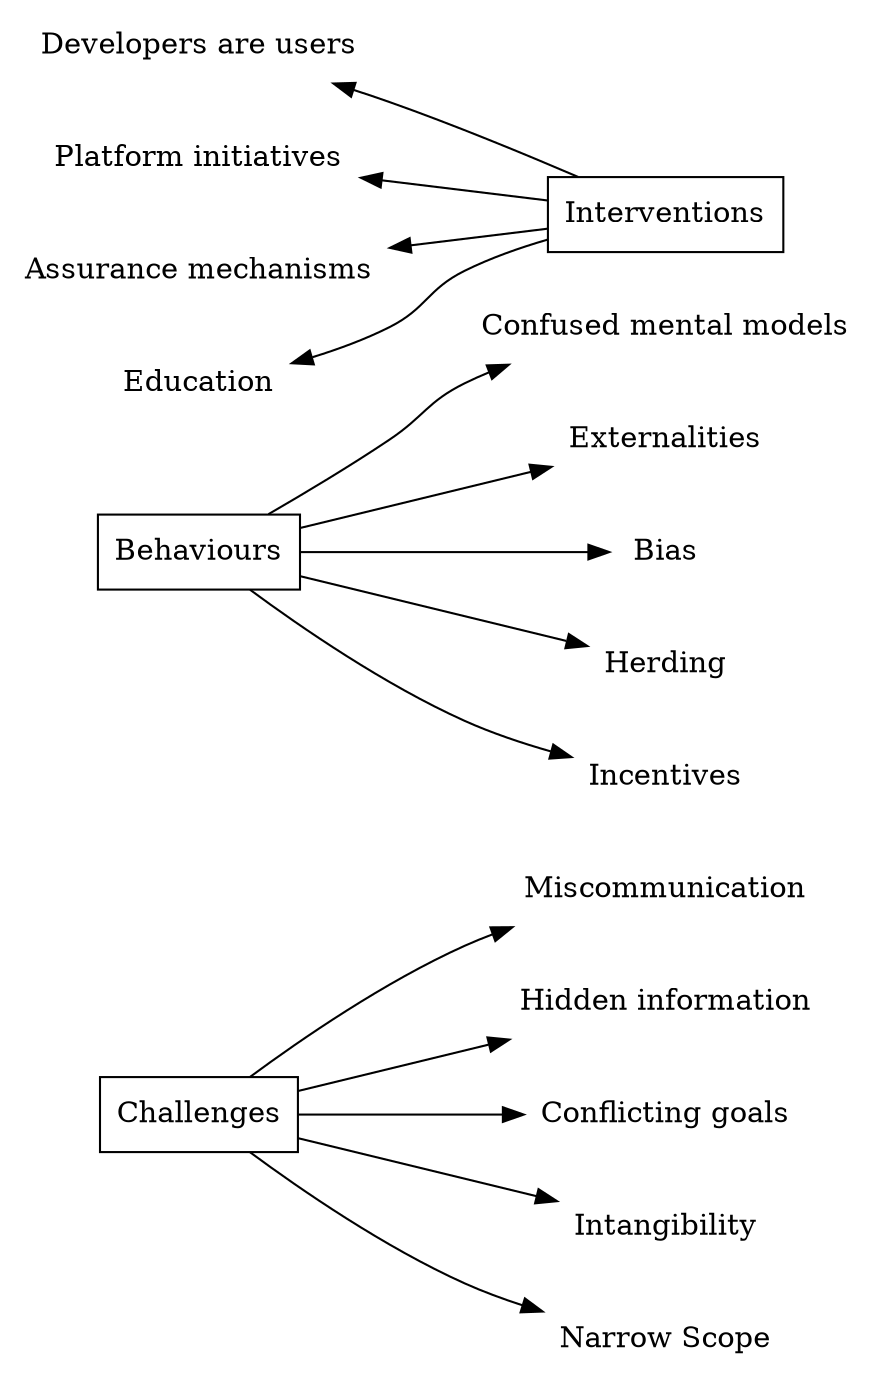 digraph sok {
rankdir=LR
node [shape=box]
challenges [label="Challenges"]
behaviours [label="Behaviours"]
interventions [label="Interventions"]

node [shape=plaintext]
abstraction [label="Miscommunication"]
information [label="Hidden information"]
conflicts [label="Conflicting goals"]
intangibility [label="Intangibility"]
scope [label="Narrow Scope"]

mental [label="Confused mental models"]
externalities [label="Externalities"]
bias [label="Bias"]
herding [label="Herding"]
incentives [label="Incentives"]

human [label="Developers are users"]
platforms [label="Platform initiatives"]
assurance [label="Assurance mechanisms"]
expertise [label="Education"]


challenges -> {abstraction information conflicts intangibility scope}
behaviours -> {mental externalities bias herding incentives}
{human platforms assurance expertise} -> interventions [dir=back]

//edge [style=invis]
//{scope mental} -> {expertise platforms}
}

